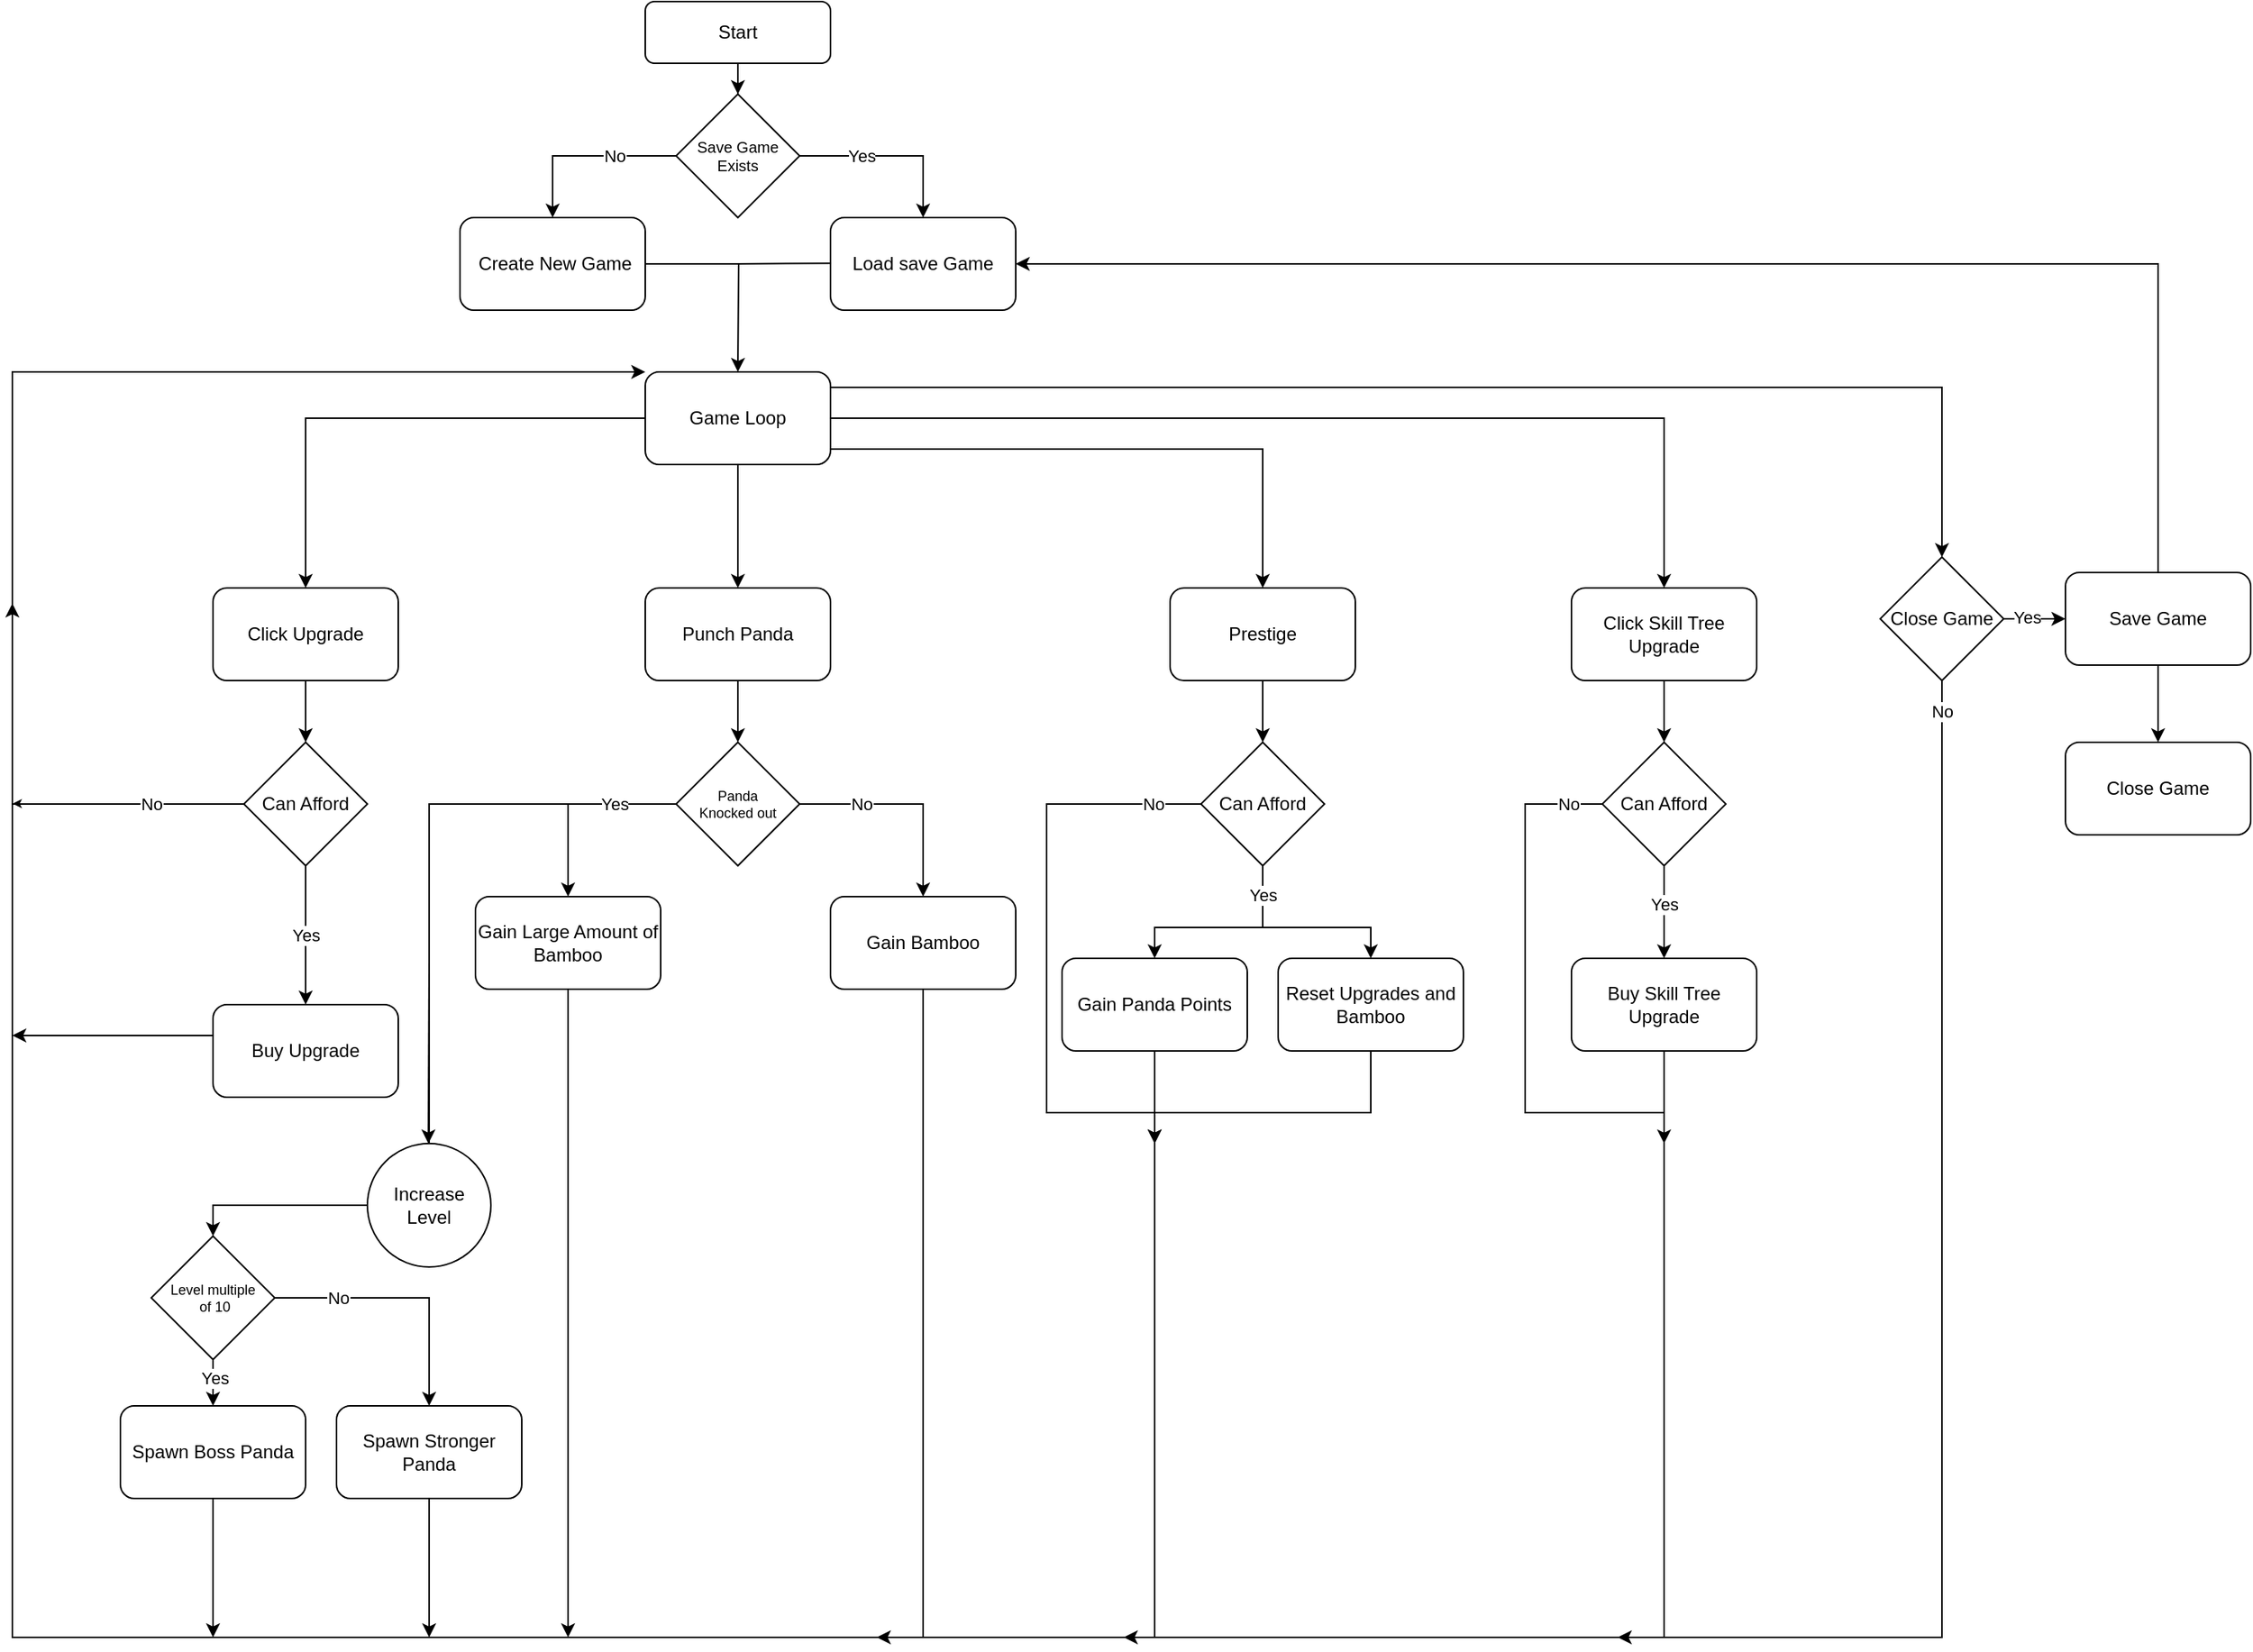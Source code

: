 <mxfile version="24.7.17">
  <diagram id="C5RBs43oDa-KdzZeNtuy" name="Page-1">
    <mxGraphModel dx="2412" dy="1262" grid="1" gridSize="10" guides="1" tooltips="1" connect="1" arrows="1" fold="1" page="1" pageScale="1" pageWidth="827" pageHeight="1169" math="0" shadow="0">
      <root>
        <mxCell id="WIyWlLk6GJQsqaUBKTNV-0" />
        <mxCell id="WIyWlLk6GJQsqaUBKTNV-1" parent="WIyWlLk6GJQsqaUBKTNV-0" />
        <mxCell id="2qMrB6vHil84xrN1t57s-528" style="edgeStyle=orthogonalEdgeStyle;rounded=0;orthogonalLoop=1;jettySize=auto;html=1;entryX=0.5;entryY=0;entryDx=0;entryDy=0;" edge="1" parent="WIyWlLk6GJQsqaUBKTNV-1" source="WIyWlLk6GJQsqaUBKTNV-3" target="2qMrB6vHil84xrN1t57s-521">
          <mxGeometry relative="1" as="geometry" />
        </mxCell>
        <mxCell id="WIyWlLk6GJQsqaUBKTNV-3" value="Start" style="rounded=1;whiteSpace=wrap;html=1;fontSize=12;glass=0;strokeWidth=1;shadow=0;" parent="WIyWlLk6GJQsqaUBKTNV-1" vertex="1">
          <mxGeometry x="160" y="40" width="120" height="40" as="geometry" />
        </mxCell>
        <mxCell id="2qMrB6vHil84xrN1t57s-423" style="edgeStyle=orthogonalEdgeStyle;rounded=0;orthogonalLoop=1;jettySize=auto;html=1;" edge="1" parent="WIyWlLk6GJQsqaUBKTNV-1" source="2qMrB6vHil84xrN1t57s-422">
          <mxGeometry relative="1" as="geometry">
            <mxPoint x="220" y="280" as="targetPoint" />
          </mxGeometry>
        </mxCell>
        <mxCell id="2qMrB6vHil84xrN1t57s-422" value="&amp;nbsp;Create New Game" style="rounded=1;whiteSpace=wrap;html=1;" vertex="1" parent="WIyWlLk6GJQsqaUBKTNV-1">
          <mxGeometry x="40" y="180" width="120" height="60" as="geometry" />
        </mxCell>
        <mxCell id="2qMrB6vHil84xrN1t57s-432" style="edgeStyle=orthogonalEdgeStyle;rounded=0;orthogonalLoop=1;jettySize=auto;html=1;" edge="1" parent="WIyWlLk6GJQsqaUBKTNV-1" source="2qMrB6vHil84xrN1t57s-424" target="2qMrB6vHil84xrN1t57s-428">
          <mxGeometry relative="1" as="geometry">
            <Array as="points">
              <mxPoint x="560" y="330" />
            </Array>
          </mxGeometry>
        </mxCell>
        <mxCell id="2qMrB6vHil84xrN1t57s-433" style="edgeStyle=orthogonalEdgeStyle;rounded=0;orthogonalLoop=1;jettySize=auto;html=1;" edge="1" parent="WIyWlLk6GJQsqaUBKTNV-1" source="2qMrB6vHil84xrN1t57s-424" target="2qMrB6vHil84xrN1t57s-426">
          <mxGeometry relative="1" as="geometry" />
        </mxCell>
        <mxCell id="2qMrB6vHil84xrN1t57s-434" style="edgeStyle=orthogonalEdgeStyle;rounded=0;orthogonalLoop=1;jettySize=auto;html=1;" edge="1" parent="WIyWlLk6GJQsqaUBKTNV-1" source="2qMrB6vHil84xrN1t57s-424" target="2qMrB6vHil84xrN1t57s-427">
          <mxGeometry relative="1" as="geometry" />
        </mxCell>
        <mxCell id="2qMrB6vHil84xrN1t57s-495" style="edgeStyle=orthogonalEdgeStyle;rounded=0;orthogonalLoop=1;jettySize=auto;html=1;" edge="1" parent="WIyWlLk6GJQsqaUBKTNV-1" source="2qMrB6vHil84xrN1t57s-424" target="2qMrB6vHil84xrN1t57s-497">
          <mxGeometry relative="1" as="geometry">
            <mxPoint x="820" y="300" as="targetPoint" />
            <Array as="points">
              <mxPoint x="820" y="310" />
            </Array>
          </mxGeometry>
        </mxCell>
        <mxCell id="2qMrB6vHil84xrN1t57s-509" style="edgeStyle=orthogonalEdgeStyle;rounded=0;orthogonalLoop=1;jettySize=auto;html=1;entryX=0.5;entryY=0;entryDx=0;entryDy=0;" edge="1" parent="WIyWlLk6GJQsqaUBKTNV-1" source="2qMrB6vHil84xrN1t57s-424" target="2qMrB6vHil84xrN1t57s-510">
          <mxGeometry relative="1" as="geometry">
            <mxPoint x="1000" y="320" as="targetPoint" />
            <Array as="points">
              <mxPoint x="1000" y="290" />
            </Array>
          </mxGeometry>
        </mxCell>
        <mxCell id="2qMrB6vHil84xrN1t57s-424" value="Game Loop" style="rounded=1;whiteSpace=wrap;html=1;" vertex="1" parent="WIyWlLk6GJQsqaUBKTNV-1">
          <mxGeometry x="160" y="280" width="120" height="60" as="geometry" />
        </mxCell>
        <mxCell id="2qMrB6vHil84xrN1t57s-425" style="edgeStyle=orthogonalEdgeStyle;rounded=0;orthogonalLoop=1;jettySize=auto;html=1;exitX=0.5;exitY=1;exitDx=0;exitDy=0;" edge="1" parent="WIyWlLk6GJQsqaUBKTNV-1" source="2qMrB6vHil84xrN1t57s-422" target="2qMrB6vHil84xrN1t57s-422">
          <mxGeometry relative="1" as="geometry" />
        </mxCell>
        <mxCell id="2qMrB6vHil84xrN1t57s-440" style="edgeStyle=orthogonalEdgeStyle;rounded=0;orthogonalLoop=1;jettySize=auto;html=1;" edge="1" parent="WIyWlLk6GJQsqaUBKTNV-1" source="2qMrB6vHil84xrN1t57s-426" target="2qMrB6vHil84xrN1t57s-439">
          <mxGeometry relative="1" as="geometry" />
        </mxCell>
        <mxCell id="2qMrB6vHil84xrN1t57s-426" value="Click Upgrade" style="rounded=1;whiteSpace=wrap;html=1;" vertex="1" parent="WIyWlLk6GJQsqaUBKTNV-1">
          <mxGeometry x="-120" y="420" width="120" height="60" as="geometry" />
        </mxCell>
        <mxCell id="2qMrB6vHil84xrN1t57s-449" style="edgeStyle=orthogonalEdgeStyle;rounded=0;orthogonalLoop=1;jettySize=auto;html=1;" edge="1" parent="WIyWlLk6GJQsqaUBKTNV-1" source="2qMrB6vHil84xrN1t57s-427" target="2qMrB6vHil84xrN1t57s-448">
          <mxGeometry relative="1" as="geometry" />
        </mxCell>
        <mxCell id="2qMrB6vHil84xrN1t57s-427" value="Punch Panda" style="rounded=1;whiteSpace=wrap;html=1;" vertex="1" parent="WIyWlLk6GJQsqaUBKTNV-1">
          <mxGeometry x="160" y="420" width="120" height="60" as="geometry" />
        </mxCell>
        <mxCell id="2qMrB6vHil84xrN1t57s-498" style="edgeStyle=orthogonalEdgeStyle;rounded=0;orthogonalLoop=1;jettySize=auto;html=1;entryX=0.5;entryY=0;entryDx=0;entryDy=0;" edge="1" parent="WIyWlLk6GJQsqaUBKTNV-1" source="2qMrB6vHil84xrN1t57s-428" target="2qMrB6vHil84xrN1t57s-483">
          <mxGeometry relative="1" as="geometry" />
        </mxCell>
        <mxCell id="2qMrB6vHil84xrN1t57s-428" value="Prestige" style="rounded=1;whiteSpace=wrap;html=1;" vertex="1" parent="WIyWlLk6GJQsqaUBKTNV-1">
          <mxGeometry x="500" y="420" width="120" height="60" as="geometry" />
        </mxCell>
        <mxCell id="2qMrB6vHil84xrN1t57s-458" style="edgeStyle=orthogonalEdgeStyle;rounded=0;orthogonalLoop=1;jettySize=auto;html=1;exitX=0.5;exitY=1;exitDx=0;exitDy=0;" edge="1" parent="WIyWlLk6GJQsqaUBKTNV-1" source="2qMrB6vHil84xrN1t57s-436">
          <mxGeometry relative="1" as="geometry">
            <mxPoint x="-250" y="430" as="targetPoint" />
            <mxPoint x="330" y="810" as="sourcePoint" />
            <Array as="points">
              <mxPoint x="340" y="1100" />
              <mxPoint x="-250" y="1100" />
              <mxPoint x="-250" y="710" />
            </Array>
          </mxGeometry>
        </mxCell>
        <mxCell id="2qMrB6vHil84xrN1t57s-436" value="Gain Bamboo" style="rounded=1;whiteSpace=wrap;html=1;" vertex="1" parent="WIyWlLk6GJQsqaUBKTNV-1">
          <mxGeometry x="280" y="620" width="120" height="60" as="geometry" />
        </mxCell>
        <mxCell id="2qMrB6vHil84xrN1t57s-452" style="edgeStyle=orthogonalEdgeStyle;rounded=0;orthogonalLoop=1;jettySize=auto;html=1;" edge="1" parent="WIyWlLk6GJQsqaUBKTNV-1" source="2qMrB6vHil84xrN1t57s-438">
          <mxGeometry relative="1" as="geometry">
            <mxPoint x="-250" y="710" as="targetPoint" />
            <Array as="points">
              <mxPoint x="-169" y="710" />
            </Array>
          </mxGeometry>
        </mxCell>
        <mxCell id="2qMrB6vHil84xrN1t57s-438" value="Buy Upgrade" style="rounded=1;whiteSpace=wrap;html=1;" vertex="1" parent="WIyWlLk6GJQsqaUBKTNV-1">
          <mxGeometry x="-120" y="690" width="120" height="60" as="geometry" />
        </mxCell>
        <mxCell id="2qMrB6vHil84xrN1t57s-441" value="Yes" style="edgeStyle=orthogonalEdgeStyle;rounded=0;orthogonalLoop=1;jettySize=auto;html=1;" edge="1" parent="WIyWlLk6GJQsqaUBKTNV-1" source="2qMrB6vHil84xrN1t57s-439" target="2qMrB6vHil84xrN1t57s-438">
          <mxGeometry relative="1" as="geometry" />
        </mxCell>
        <mxCell id="2qMrB6vHil84xrN1t57s-442" value="" style="edgeStyle=orthogonalEdgeStyle;rounded=0;orthogonalLoop=1;jettySize=auto;html=1;entryX=0;entryY=0;entryDx=0;entryDy=0;strokeWidth=1;shadow=0;" edge="1" parent="WIyWlLk6GJQsqaUBKTNV-1" source="2qMrB6vHil84xrN1t57s-439" target="2qMrB6vHil84xrN1t57s-424">
          <mxGeometry x="0.206" y="-50" relative="1" as="geometry">
            <mxPoint x="-150" y="270" as="targetPoint" />
            <Array as="points">
              <mxPoint x="-250" y="560" />
              <mxPoint x="-250" y="280" />
            </Array>
            <mxPoint x="-50" y="-50" as="offset" />
          </mxGeometry>
        </mxCell>
        <mxCell id="2qMrB6vHil84xrN1t57s-454" value="No" style="edgeLabel;html=1;align=center;verticalAlign=middle;resizable=0;points=[];" vertex="1" connectable="0" parent="2qMrB6vHil84xrN1t57s-442">
          <mxGeometry x="-0.926" relative="1" as="geometry">
            <mxPoint x="-29" as="offset" />
          </mxGeometry>
        </mxCell>
        <mxCell id="2qMrB6vHil84xrN1t57s-439" value="Can Afford" style="rhombus;whiteSpace=wrap;html=1;" vertex="1" parent="WIyWlLk6GJQsqaUBKTNV-1">
          <mxGeometry x="-100" y="520" width="80" height="80" as="geometry" />
        </mxCell>
        <mxCell id="2qMrB6vHil84xrN1t57s-459" style="edgeStyle=orthogonalEdgeStyle;rounded=0;orthogonalLoop=1;jettySize=auto;html=1;" edge="1" parent="WIyWlLk6GJQsqaUBKTNV-1" source="2qMrB6vHil84xrN1t57s-447">
          <mxGeometry relative="1" as="geometry">
            <mxPoint x="110" y="1100" as="targetPoint" />
          </mxGeometry>
        </mxCell>
        <mxCell id="2qMrB6vHil84xrN1t57s-447" value="Gain Large Amount of Bamboo" style="rounded=1;whiteSpace=wrap;html=1;" vertex="1" parent="WIyWlLk6GJQsqaUBKTNV-1">
          <mxGeometry x="50" y="620" width="120" height="60" as="geometry" />
        </mxCell>
        <mxCell id="2qMrB6vHil84xrN1t57s-450" value="No" style="edgeStyle=orthogonalEdgeStyle;rounded=0;orthogonalLoop=1;jettySize=auto;html=1;entryX=0.5;entryY=0;entryDx=0;entryDy=0;" edge="1" parent="WIyWlLk6GJQsqaUBKTNV-1" source="2qMrB6vHil84xrN1t57s-448" target="2qMrB6vHil84xrN1t57s-436">
          <mxGeometry x="-0.429" relative="1" as="geometry">
            <mxPoint x="310" y="610" as="targetPoint" />
            <mxPoint as="offset" />
          </mxGeometry>
        </mxCell>
        <mxCell id="2qMrB6vHil84xrN1t57s-451" value="Yes" style="edgeStyle=orthogonalEdgeStyle;rounded=0;orthogonalLoop=1;jettySize=auto;html=1;entryX=0.5;entryY=0;entryDx=0;entryDy=0;" edge="1" parent="WIyWlLk6GJQsqaUBKTNV-1" source="2qMrB6vHil84xrN1t57s-448" target="2qMrB6vHil84xrN1t57s-447">
          <mxGeometry x="-0.385" relative="1" as="geometry">
            <mxPoint x="120" y="560" as="targetPoint" />
            <Array as="points">
              <mxPoint x="110" y="560" />
            </Array>
            <mxPoint as="offset" />
          </mxGeometry>
        </mxCell>
        <mxCell id="2qMrB6vHil84xrN1t57s-448" value="Panda Knocked out" style="rhombus;whiteSpace=wrap;html=1;fontSize=9;spacing=10;" vertex="1" parent="WIyWlLk6GJQsqaUBKTNV-1">
          <mxGeometry x="180" y="520" width="80" height="80" as="geometry" />
        </mxCell>
        <mxCell id="2qMrB6vHil84xrN1t57s-466" style="edgeStyle=orthogonalEdgeStyle;rounded=0;orthogonalLoop=1;jettySize=auto;html=1;" edge="1" parent="WIyWlLk6GJQsqaUBKTNV-1" source="2qMrB6vHil84xrN1t57s-460">
          <mxGeometry relative="1" as="geometry">
            <mxPoint x="20" y="1100" as="targetPoint" />
          </mxGeometry>
        </mxCell>
        <mxCell id="2qMrB6vHil84xrN1t57s-460" value="Spawn Stronger Panda" style="rounded=1;whiteSpace=wrap;html=1;" vertex="1" parent="WIyWlLk6GJQsqaUBKTNV-1">
          <mxGeometry x="-40" y="950" width="120" height="60" as="geometry" />
        </mxCell>
        <mxCell id="2qMrB6vHil84xrN1t57s-465" value="" style="endArrow=classic;html=1;rounded=0;" edge="1" parent="WIyWlLk6GJQsqaUBKTNV-1">
          <mxGeometry width="50" height="50" relative="1" as="geometry">
            <mxPoint x="20" y="660" as="sourcePoint" />
            <mxPoint x="19.5" y="780" as="targetPoint" />
          </mxGeometry>
        </mxCell>
        <mxCell id="2qMrB6vHil84xrN1t57s-472" style="edgeStyle=orthogonalEdgeStyle;rounded=0;orthogonalLoop=1;jettySize=auto;html=1;entryX=0.5;entryY=0;entryDx=0;entryDy=0;" edge="1" parent="WIyWlLk6GJQsqaUBKTNV-1" source="2qMrB6vHil84xrN1t57s-467" target="2qMrB6vHil84xrN1t57s-474">
          <mxGeometry relative="1" as="geometry">
            <mxPoint x="-120" y="820" as="targetPoint" />
            <Array as="points">
              <mxPoint x="-120" y="820" />
            </Array>
          </mxGeometry>
        </mxCell>
        <mxCell id="2qMrB6vHil84xrN1t57s-467" value="Increase Level" style="ellipse;whiteSpace=wrap;html=1;aspect=fixed;" vertex="1" parent="WIyWlLk6GJQsqaUBKTNV-1">
          <mxGeometry x="-20" y="780" width="80" height="80" as="geometry" />
        </mxCell>
        <mxCell id="2qMrB6vHil84xrN1t57s-469" value="" style="endArrow=none;html=1;rounded=0;exitX=0.5;exitY=0;exitDx=0;exitDy=0;" edge="1" parent="WIyWlLk6GJQsqaUBKTNV-1" source="2qMrB6vHil84xrN1t57s-467">
          <mxGeometry width="50" height="50" relative="1" as="geometry">
            <mxPoint x="20" y="610" as="sourcePoint" />
            <mxPoint x="110" y="560" as="targetPoint" />
            <Array as="points">
              <mxPoint x="20" y="560" />
            </Array>
          </mxGeometry>
        </mxCell>
        <mxCell id="2qMrB6vHil84xrN1t57s-476" style="edgeStyle=orthogonalEdgeStyle;rounded=0;orthogonalLoop=1;jettySize=auto;html=1;entryX=0.5;entryY=0;entryDx=0;entryDy=0;" edge="1" parent="WIyWlLk6GJQsqaUBKTNV-1" source="2qMrB6vHil84xrN1t57s-474" target="2qMrB6vHil84xrN1t57s-460">
          <mxGeometry relative="1" as="geometry" />
        </mxCell>
        <mxCell id="2qMrB6vHil84xrN1t57s-477" value="No" style="edgeLabel;html=1;align=center;verticalAlign=middle;resizable=0;points=[];" vertex="1" connectable="0" parent="2qMrB6vHil84xrN1t57s-476">
          <mxGeometry x="-0.3" y="2" relative="1" as="geometry">
            <mxPoint x="-19" y="2" as="offset" />
          </mxGeometry>
        </mxCell>
        <mxCell id="2qMrB6vHil84xrN1t57s-478" style="edgeStyle=orthogonalEdgeStyle;rounded=0;orthogonalLoop=1;jettySize=auto;html=1;" edge="1" parent="WIyWlLk6GJQsqaUBKTNV-1" source="2qMrB6vHil84xrN1t57s-474" target="2qMrB6vHil84xrN1t57s-475">
          <mxGeometry relative="1" as="geometry" />
        </mxCell>
        <mxCell id="2qMrB6vHil84xrN1t57s-479" value="Yes" style="edgeLabel;html=1;align=center;verticalAlign=middle;resizable=0;points=[];" vertex="1" connectable="0" parent="2qMrB6vHil84xrN1t57s-478">
          <mxGeometry x="0.28" y="1" relative="1" as="geometry">
            <mxPoint as="offset" />
          </mxGeometry>
        </mxCell>
        <mxCell id="2qMrB6vHil84xrN1t57s-474" value="&lt;span style=&quot;font-size: 9px; text-wrap: nowrap; background-color: rgb(255, 255, 255);&quot;&gt;Level multiple&lt;/span&gt;&lt;div style=&quot;font-size: 9px;&quot;&gt;&lt;span style=&quot;font-size: 9px; text-wrap: nowrap; background-color: rgb(255, 255, 255);&quot;&gt;&amp;nbsp;of 10&lt;/span&gt;&lt;/div&gt;" style="rhombus;whiteSpace=wrap;html=1;spacing=6;fontSize=9;" vertex="1" parent="WIyWlLk6GJQsqaUBKTNV-1">
          <mxGeometry x="-160" y="840" width="80" height="80" as="geometry" />
        </mxCell>
        <mxCell id="2qMrB6vHil84xrN1t57s-481" style="edgeStyle=orthogonalEdgeStyle;rounded=0;orthogonalLoop=1;jettySize=auto;html=1;" edge="1" parent="WIyWlLk6GJQsqaUBKTNV-1" source="2qMrB6vHil84xrN1t57s-475">
          <mxGeometry relative="1" as="geometry">
            <mxPoint x="-120" y="1100" as="targetPoint" />
          </mxGeometry>
        </mxCell>
        <mxCell id="2qMrB6vHil84xrN1t57s-475" value="Spawn Boss Panda" style="rounded=1;whiteSpace=wrap;html=1;" vertex="1" parent="WIyWlLk6GJQsqaUBKTNV-1">
          <mxGeometry x="-180" y="950" width="120" height="60" as="geometry" />
        </mxCell>
        <mxCell id="2qMrB6vHil84xrN1t57s-480" value="" style="endArrow=classic;html=1;rounded=0;strokeColor=default;curved=0;strokeWidth=0;" edge="1" parent="WIyWlLk6GJQsqaUBKTNV-1">
          <mxGeometry width="50" height="50" relative="1" as="geometry">
            <mxPoint x="-160" y="559.5" as="sourcePoint" />
            <mxPoint x="-250" y="559.5" as="targetPoint" />
            <Array as="points">
              <mxPoint x="-190" y="559.5" />
            </Array>
          </mxGeometry>
        </mxCell>
        <mxCell id="2qMrB6vHil84xrN1t57s-486" style="edgeStyle=orthogonalEdgeStyle;rounded=0;orthogonalLoop=1;jettySize=auto;html=1;entryX=0.5;entryY=0;entryDx=0;entryDy=0;exitX=0.5;exitY=1;exitDx=0;exitDy=0;" edge="1" parent="WIyWlLk6GJQsqaUBKTNV-1" source="2qMrB6vHil84xrN1t57s-483" target="2qMrB6vHil84xrN1t57s-487">
          <mxGeometry relative="1" as="geometry">
            <mxPoint x="480" y="690" as="targetPoint" />
            <mxPoint x="560" y="620" as="sourcePoint" />
            <Array as="points">
              <mxPoint x="560" y="640" />
              <mxPoint x="490" y="640" />
            </Array>
          </mxGeometry>
        </mxCell>
        <mxCell id="2qMrB6vHil84xrN1t57s-490" value="Yes" style="edgeLabel;html=1;align=center;verticalAlign=middle;resizable=0;points=[];" vertex="1" connectable="0" parent="2qMrB6vHil84xrN1t57s-486">
          <mxGeometry x="-0.877" relative="1" as="geometry">
            <mxPoint y="11" as="offset" />
          </mxGeometry>
        </mxCell>
        <mxCell id="2qMrB6vHil84xrN1t57s-499" style="edgeStyle=orthogonalEdgeStyle;rounded=0;orthogonalLoop=1;jettySize=auto;html=1;" edge="1" parent="WIyWlLk6GJQsqaUBKTNV-1">
          <mxGeometry relative="1" as="geometry">
            <mxPoint x="490" y="780" as="targetPoint" />
            <mxPoint x="520.003" y="559.957" as="sourcePoint" />
            <Array as="points">
              <mxPoint x="420" y="560" />
              <mxPoint x="420" y="760" />
              <mxPoint x="490" y="760" />
            </Array>
          </mxGeometry>
        </mxCell>
        <mxCell id="2qMrB6vHil84xrN1t57s-500" value="No" style="edgeLabel;html=1;align=center;verticalAlign=middle;resizable=0;points=[];" vertex="1" connectable="0" parent="2qMrB6vHil84xrN1t57s-499">
          <mxGeometry x="-0.924" y="-1" relative="1" as="geometry">
            <mxPoint x="-16" y="1" as="offset" />
          </mxGeometry>
        </mxCell>
        <mxCell id="2qMrB6vHil84xrN1t57s-483" value="Can Afford" style="rhombus;whiteSpace=wrap;html=1;" vertex="1" parent="WIyWlLk6GJQsqaUBKTNV-1">
          <mxGeometry x="520" y="520" width="80" height="80" as="geometry" />
        </mxCell>
        <mxCell id="2qMrB6vHil84xrN1t57s-491" style="edgeStyle=orthogonalEdgeStyle;rounded=0;orthogonalLoop=1;jettySize=auto;html=1;" edge="1" parent="WIyWlLk6GJQsqaUBKTNV-1" source="2qMrB6vHil84xrN1t57s-487">
          <mxGeometry relative="1" as="geometry">
            <mxPoint x="310" y="1100" as="targetPoint" />
            <Array as="points">
              <mxPoint x="490" y="1100" />
            </Array>
          </mxGeometry>
        </mxCell>
        <mxCell id="2qMrB6vHil84xrN1t57s-487" value="Gain Panda Points" style="rounded=1;whiteSpace=wrap;html=1;" vertex="1" parent="WIyWlLk6GJQsqaUBKTNV-1">
          <mxGeometry x="430" y="660" width="120" height="60" as="geometry" />
        </mxCell>
        <mxCell id="2qMrB6vHil84xrN1t57s-492" style="edgeStyle=orthogonalEdgeStyle;rounded=0;orthogonalLoop=1;jettySize=auto;html=1;" edge="1" parent="WIyWlLk6GJQsqaUBKTNV-1" source="2qMrB6vHil84xrN1t57s-488">
          <mxGeometry relative="1" as="geometry">
            <mxPoint x="490" y="780" as="targetPoint" />
            <Array as="points">
              <mxPoint x="630" y="760" />
              <mxPoint x="490" y="760" />
            </Array>
          </mxGeometry>
        </mxCell>
        <mxCell id="2qMrB6vHil84xrN1t57s-488" value="Reset Upgrades and Bamboo" style="rounded=1;whiteSpace=wrap;html=1;" vertex="1" parent="WIyWlLk6GJQsqaUBKTNV-1">
          <mxGeometry x="570" y="660" width="120" height="60" as="geometry" />
        </mxCell>
        <mxCell id="2qMrB6vHil84xrN1t57s-489" value="" style="endArrow=classic;html=1;rounded=0;entryX=0.5;entryY=0;entryDx=0;entryDy=0;" edge="1" parent="WIyWlLk6GJQsqaUBKTNV-1" target="2qMrB6vHil84xrN1t57s-488">
          <mxGeometry width="50" height="50" relative="1" as="geometry">
            <mxPoint x="550" y="640" as="sourcePoint" />
            <mxPoint x="620" y="680" as="targetPoint" />
            <Array as="points">
              <mxPoint x="630" y="640" />
              <mxPoint x="630" y="660" />
            </Array>
          </mxGeometry>
        </mxCell>
        <mxCell id="2qMrB6vHil84xrN1t57s-502" style="edgeStyle=orthogonalEdgeStyle;rounded=0;orthogonalLoop=1;jettySize=auto;html=1;entryX=0.5;entryY=0;entryDx=0;entryDy=0;" edge="1" parent="WIyWlLk6GJQsqaUBKTNV-1" source="2qMrB6vHil84xrN1t57s-497" target="2qMrB6vHil84xrN1t57s-501">
          <mxGeometry relative="1" as="geometry" />
        </mxCell>
        <mxCell id="2qMrB6vHil84xrN1t57s-497" value="Click Skill Tree Upgrade" style="rounded=1;whiteSpace=wrap;html=1;" vertex="1" parent="WIyWlLk6GJQsqaUBKTNV-1">
          <mxGeometry x="760" y="420" width="120" height="60" as="geometry" />
        </mxCell>
        <mxCell id="2qMrB6vHil84xrN1t57s-503" style="edgeStyle=orthogonalEdgeStyle;rounded=0;orthogonalLoop=1;jettySize=auto;html=1;" edge="1" parent="WIyWlLk6GJQsqaUBKTNV-1" source="2qMrB6vHil84xrN1t57s-501">
          <mxGeometry relative="1" as="geometry">
            <mxPoint x="820" y="780" as="targetPoint" />
            <Array as="points">
              <mxPoint x="730" y="560" />
              <mxPoint x="730" y="760" />
              <mxPoint x="820" y="760" />
            </Array>
          </mxGeometry>
        </mxCell>
        <mxCell id="2qMrB6vHil84xrN1t57s-508" value="No" style="edgeLabel;html=1;align=center;verticalAlign=middle;resizable=0;points=[];" vertex="1" connectable="0" parent="2qMrB6vHil84xrN1t57s-503">
          <mxGeometry x="-0.874" relative="1" as="geometry">
            <mxPoint as="offset" />
          </mxGeometry>
        </mxCell>
        <mxCell id="2qMrB6vHil84xrN1t57s-504" style="edgeStyle=orthogonalEdgeStyle;rounded=0;orthogonalLoop=1;jettySize=auto;html=1;entryX=0.5;entryY=0;entryDx=0;entryDy=0;" edge="1" parent="WIyWlLk6GJQsqaUBKTNV-1" source="2qMrB6vHil84xrN1t57s-501" target="2qMrB6vHil84xrN1t57s-505">
          <mxGeometry relative="1" as="geometry">
            <mxPoint x="820" y="630" as="targetPoint" />
          </mxGeometry>
        </mxCell>
        <mxCell id="2qMrB6vHil84xrN1t57s-506" value="Yes" style="edgeLabel;html=1;align=center;verticalAlign=middle;resizable=0;points=[];" vertex="1" connectable="0" parent="2qMrB6vHil84xrN1t57s-504">
          <mxGeometry x="-0.303" relative="1" as="geometry">
            <mxPoint y="4" as="offset" />
          </mxGeometry>
        </mxCell>
        <mxCell id="2qMrB6vHil84xrN1t57s-501" value="Can Afford" style="rhombus;whiteSpace=wrap;html=1;" vertex="1" parent="WIyWlLk6GJQsqaUBKTNV-1">
          <mxGeometry x="780" y="520" width="80" height="80" as="geometry" />
        </mxCell>
        <mxCell id="2qMrB6vHil84xrN1t57s-507" style="edgeStyle=orthogonalEdgeStyle;rounded=0;orthogonalLoop=1;jettySize=auto;html=1;" edge="1" parent="WIyWlLk6GJQsqaUBKTNV-1" source="2qMrB6vHil84xrN1t57s-505">
          <mxGeometry relative="1" as="geometry">
            <mxPoint x="470" y="1100" as="targetPoint" />
            <Array as="points">
              <mxPoint x="820" y="1100" />
            </Array>
          </mxGeometry>
        </mxCell>
        <mxCell id="2qMrB6vHil84xrN1t57s-505" value="Buy Skill Tree Upgrade" style="rounded=1;whiteSpace=wrap;html=1;" vertex="1" parent="WIyWlLk6GJQsqaUBKTNV-1">
          <mxGeometry x="760" y="660" width="120" height="60" as="geometry" />
        </mxCell>
        <mxCell id="2qMrB6vHil84xrN1t57s-511" style="edgeStyle=orthogonalEdgeStyle;rounded=0;orthogonalLoop=1;jettySize=auto;html=1;" edge="1" parent="WIyWlLk6GJQsqaUBKTNV-1" source="2qMrB6vHil84xrN1t57s-510">
          <mxGeometry relative="1" as="geometry">
            <mxPoint x="790" y="1100" as="targetPoint" />
            <Array as="points">
              <mxPoint x="1000" y="1100" />
              <mxPoint x="930" y="1100" />
            </Array>
          </mxGeometry>
        </mxCell>
        <mxCell id="2qMrB6vHil84xrN1t57s-512" value="No" style="edgeLabel;html=1;align=center;verticalAlign=middle;resizable=0;points=[];" vertex="1" connectable="0" parent="2qMrB6vHil84xrN1t57s-511">
          <mxGeometry x="-0.931" y="1" relative="1" as="geometry">
            <mxPoint x="-1" y="-9" as="offset" />
          </mxGeometry>
        </mxCell>
        <mxCell id="2qMrB6vHil84xrN1t57s-514" style="edgeStyle=orthogonalEdgeStyle;rounded=0;orthogonalLoop=1;jettySize=auto;html=1;" edge="1" parent="WIyWlLk6GJQsqaUBKTNV-1" source="2qMrB6vHil84xrN1t57s-510" target="2qMrB6vHil84xrN1t57s-513">
          <mxGeometry relative="1" as="geometry" />
        </mxCell>
        <mxCell id="2qMrB6vHil84xrN1t57s-515" value="Yes" style="edgeLabel;html=1;align=center;verticalAlign=middle;resizable=0;points=[];" vertex="1" connectable="0" parent="2qMrB6vHil84xrN1t57s-514">
          <mxGeometry x="-0.25" y="1" relative="1" as="geometry">
            <mxPoint as="offset" />
          </mxGeometry>
        </mxCell>
        <mxCell id="2qMrB6vHil84xrN1t57s-510" value="Close Game" style="rhombus;whiteSpace=wrap;html=1;" vertex="1" parent="WIyWlLk6GJQsqaUBKTNV-1">
          <mxGeometry x="960" y="400" width="80" height="80" as="geometry" />
        </mxCell>
        <mxCell id="2qMrB6vHil84xrN1t57s-523" style="edgeStyle=orthogonalEdgeStyle;rounded=0;orthogonalLoop=1;jettySize=auto;html=1;entryX=1;entryY=0.5;entryDx=0;entryDy=0;" edge="1" parent="WIyWlLk6GJQsqaUBKTNV-1" source="2qMrB6vHil84xrN1t57s-513" target="2qMrB6vHil84xrN1t57s-525">
          <mxGeometry relative="1" as="geometry">
            <mxPoint x="930" y="190" as="targetPoint" />
            <Array as="points">
              <mxPoint x="1140" y="210" />
            </Array>
          </mxGeometry>
        </mxCell>
        <mxCell id="2qMrB6vHil84xrN1t57s-532" style="edgeStyle=orthogonalEdgeStyle;rounded=0;orthogonalLoop=1;jettySize=auto;html=1;" edge="1" parent="WIyWlLk6GJQsqaUBKTNV-1" source="2qMrB6vHil84xrN1t57s-513">
          <mxGeometry relative="1" as="geometry">
            <mxPoint x="1140" y="520" as="targetPoint" />
          </mxGeometry>
        </mxCell>
        <mxCell id="2qMrB6vHil84xrN1t57s-513" value="Save Game" style="rounded=1;whiteSpace=wrap;html=1;" vertex="1" parent="WIyWlLk6GJQsqaUBKTNV-1">
          <mxGeometry x="1080" y="410" width="120" height="60" as="geometry" />
        </mxCell>
        <mxCell id="2qMrB6vHil84xrN1t57s-517" value="Close Game" style="rounded=1;whiteSpace=wrap;html=1;" vertex="1" parent="WIyWlLk6GJQsqaUBKTNV-1">
          <mxGeometry x="1080" y="520" width="120" height="60" as="geometry" />
        </mxCell>
        <mxCell id="2qMrB6vHil84xrN1t57s-524" style="edgeStyle=orthogonalEdgeStyle;rounded=0;orthogonalLoop=1;jettySize=auto;html=1;entryX=0.5;entryY=0;entryDx=0;entryDy=0;" edge="1" parent="WIyWlLk6GJQsqaUBKTNV-1" source="2qMrB6vHil84xrN1t57s-521" target="2qMrB6vHil84xrN1t57s-525">
          <mxGeometry relative="1" as="geometry">
            <mxPoint x="360" y="150" as="targetPoint" />
            <Array as="points">
              <mxPoint x="340" y="140" />
            </Array>
          </mxGeometry>
        </mxCell>
        <mxCell id="2qMrB6vHil84xrN1t57s-529" value="Yes" style="edgeLabel;html=1;align=center;verticalAlign=middle;resizable=0;points=[];" vertex="1" connectable="0" parent="2qMrB6vHil84xrN1t57s-524">
          <mxGeometry x="-0.571" relative="1" as="geometry">
            <mxPoint x="14" as="offset" />
          </mxGeometry>
        </mxCell>
        <mxCell id="2qMrB6vHil84xrN1t57s-530" style="edgeStyle=orthogonalEdgeStyle;rounded=0;orthogonalLoop=1;jettySize=auto;html=1;entryX=0.5;entryY=0;entryDx=0;entryDy=0;" edge="1" parent="WIyWlLk6GJQsqaUBKTNV-1" source="2qMrB6vHil84xrN1t57s-521" target="2qMrB6vHil84xrN1t57s-422">
          <mxGeometry relative="1" as="geometry">
            <mxPoint x="80" y="140" as="targetPoint" />
            <Array as="points">
              <mxPoint x="100" y="140" />
            </Array>
          </mxGeometry>
        </mxCell>
        <mxCell id="2qMrB6vHil84xrN1t57s-531" value="No" style="edgeLabel;html=1;align=center;verticalAlign=middle;resizable=0;points=[];" vertex="1" connectable="0" parent="2qMrB6vHil84xrN1t57s-530">
          <mxGeometry x="-0.398" y="-1" relative="1" as="geometry">
            <mxPoint x="-4" y="1" as="offset" />
          </mxGeometry>
        </mxCell>
        <mxCell id="2qMrB6vHil84xrN1t57s-521" value="Save Game Exists" style="rhombus;whiteSpace=wrap;html=1;fontSize=10;" vertex="1" parent="WIyWlLk6GJQsqaUBKTNV-1">
          <mxGeometry x="180" y="100" width="80" height="80" as="geometry" />
        </mxCell>
        <mxCell id="2qMrB6vHil84xrN1t57s-525" value="Load save Game" style="rounded=1;whiteSpace=wrap;html=1;" vertex="1" parent="WIyWlLk6GJQsqaUBKTNV-1">
          <mxGeometry x="280" y="180" width="120" height="60" as="geometry" />
        </mxCell>
        <mxCell id="2qMrB6vHil84xrN1t57s-527" value="" style="endArrow=none;html=1;rounded=0;" edge="1" parent="WIyWlLk6GJQsqaUBKTNV-1">
          <mxGeometry width="50" height="50" relative="1" as="geometry">
            <mxPoint x="220" y="210" as="sourcePoint" />
            <mxPoint x="280" y="209.57" as="targetPoint" />
            <Array as="points" />
          </mxGeometry>
        </mxCell>
      </root>
    </mxGraphModel>
  </diagram>
</mxfile>
